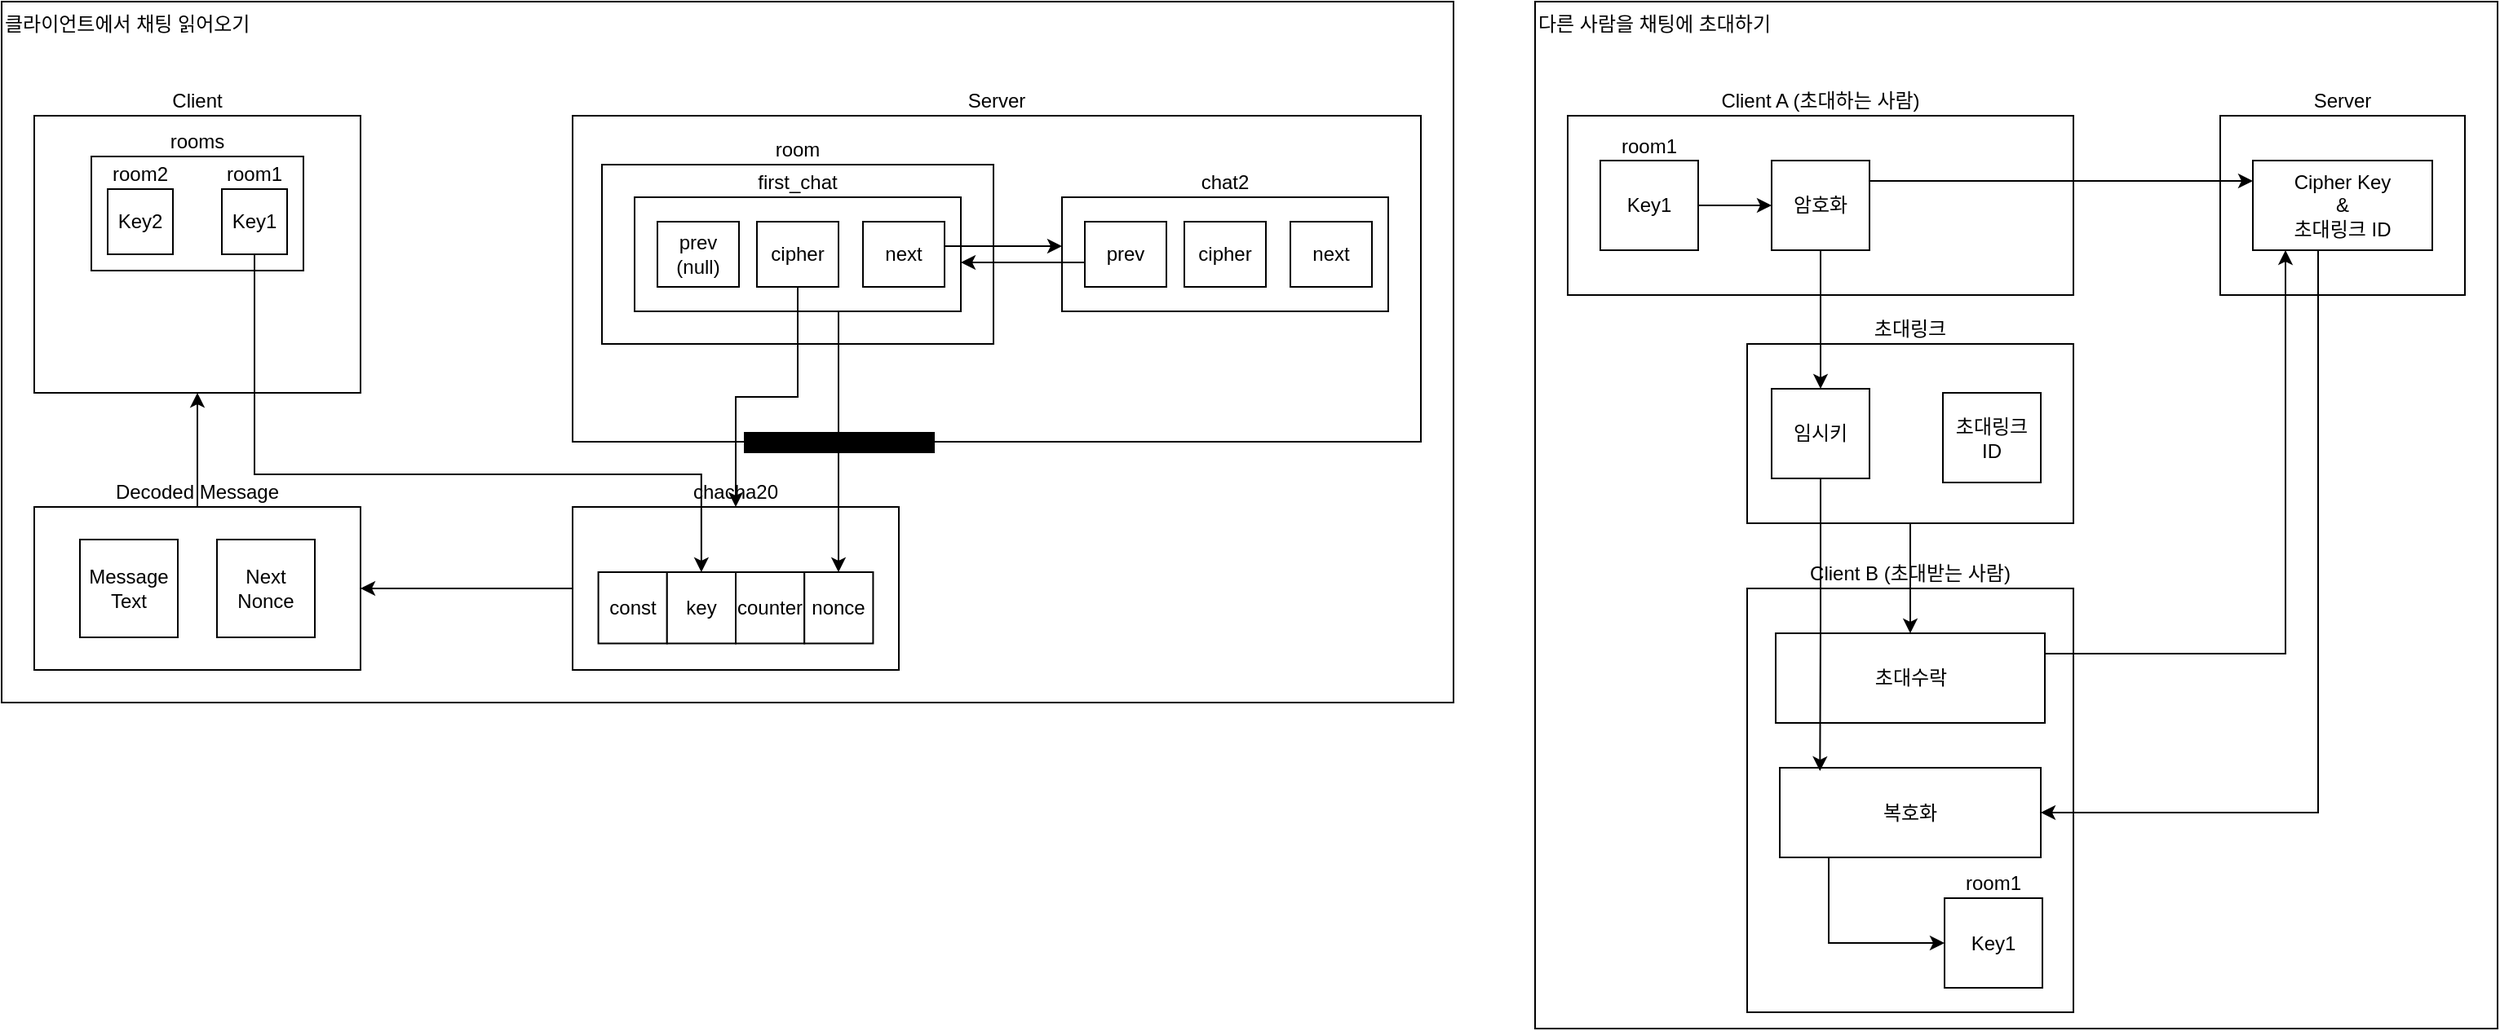 <mxfile version="28.0.7">
  <diagram name="페이지-1" id="Wfk9ajzT34edTJ_64Lct">
    <mxGraphModel dx="1603" dy="863" grid="1" gridSize="10" guides="1" tooltips="1" connect="1" arrows="1" fold="1" page="1" pageScale="1" pageWidth="827" pageHeight="1169" math="0" shadow="0">
      <root>
        <mxCell id="0" />
        <mxCell id="1" parent="0" />
        <mxCell id="JiJfD00R0jaPfundcabQ-58" value="다른 사람을 채팅에 초대하기" style="rounded=0;whiteSpace=wrap;html=1;align=left;labelPosition=center;verticalLabelPosition=middle;verticalAlign=top;" vertex="1" parent="1">
          <mxGeometry x="960" y="290" width="590" height="630" as="geometry" />
        </mxCell>
        <mxCell id="JiJfD00R0jaPfundcabQ-57" value="클라이언트에서 채팅 읽어오기" style="rounded=0;whiteSpace=wrap;html=1;align=left;labelPosition=center;verticalLabelPosition=middle;verticalAlign=top;" vertex="1" parent="1">
          <mxGeometry x="20" y="290" width="890" height="430" as="geometry" />
        </mxCell>
        <mxCell id="JiJfD00R0jaPfundcabQ-39" value="" style="group" vertex="1" connectable="0" parent="1">
          <mxGeometry x="40" y="540" width="200" height="160" as="geometry" />
        </mxCell>
        <mxCell id="JiJfD00R0jaPfundcabQ-16" value="Decoded Message" style="rounded=0;whiteSpace=wrap;html=1;labelPosition=center;verticalLabelPosition=top;align=center;verticalAlign=bottom;" vertex="1" parent="JiJfD00R0jaPfundcabQ-39">
          <mxGeometry y="60" width="200" height="100" as="geometry" />
        </mxCell>
        <mxCell id="JiJfD00R0jaPfundcabQ-17" value="Message&lt;div&gt;Text&lt;/div&gt;" style="rounded=0;whiteSpace=wrap;html=1;labelPosition=center;verticalLabelPosition=middle;align=center;verticalAlign=middle;" vertex="1" parent="JiJfD00R0jaPfundcabQ-39">
          <mxGeometry x="28" y="80" width="60" height="60" as="geometry" />
        </mxCell>
        <mxCell id="JiJfD00R0jaPfundcabQ-18" value="&lt;div&gt;Next&lt;/div&gt;Nonce" style="rounded=0;whiteSpace=wrap;html=1;labelPosition=center;verticalLabelPosition=middle;align=center;verticalAlign=middle;" vertex="1" parent="JiJfD00R0jaPfundcabQ-39">
          <mxGeometry x="112" y="80" width="60" height="60" as="geometry" />
        </mxCell>
        <mxCell id="JiJfD00R0jaPfundcabQ-2" value="Server" style="rounded=0;whiteSpace=wrap;html=1;labelPosition=center;verticalLabelPosition=top;align=center;verticalAlign=bottom;" vertex="1" parent="1">
          <mxGeometry x="370" y="360" width="520" height="200" as="geometry" />
        </mxCell>
        <mxCell id="JiJfD00R0jaPfundcabQ-33" value="" style="group" vertex="1" connectable="0" parent="1">
          <mxGeometry x="50" y="360" width="200" height="170" as="geometry" />
        </mxCell>
        <mxCell id="JiJfD00R0jaPfundcabQ-1" value="Client" style="rounded=0;whiteSpace=wrap;html=1;labelPosition=center;verticalLabelPosition=top;align=center;verticalAlign=bottom;" vertex="1" parent="JiJfD00R0jaPfundcabQ-33">
          <mxGeometry x="-10" width="200" height="170" as="geometry" />
        </mxCell>
        <mxCell id="JiJfD00R0jaPfundcabQ-30" value="" style="group" vertex="1" connectable="0" parent="JiJfD00R0jaPfundcabQ-33">
          <mxGeometry x="25" y="25" width="130" height="70" as="geometry" />
        </mxCell>
        <mxCell id="JiJfD00R0jaPfundcabQ-32" value="" style="group" vertex="1" connectable="0" parent="JiJfD00R0jaPfundcabQ-30">
          <mxGeometry width="130" height="70" as="geometry" />
        </mxCell>
        <mxCell id="JiJfD00R0jaPfundcabQ-5" value="rooms" style="rounded=0;whiteSpace=wrap;html=1;labelPosition=center;verticalLabelPosition=top;align=center;verticalAlign=bottom;" vertex="1" parent="JiJfD00R0jaPfundcabQ-32">
          <mxGeometry width="130" height="70" as="geometry" />
        </mxCell>
        <mxCell id="JiJfD00R0jaPfundcabQ-26" value="" style="group" vertex="1" connectable="0" parent="JiJfD00R0jaPfundcabQ-32">
          <mxGeometry x="80" y="20" width="40" height="40" as="geometry" />
        </mxCell>
        <mxCell id="JiJfD00R0jaPfundcabQ-6" value="room1" style="rounded=0;whiteSpace=wrap;html=1;labelPosition=center;verticalLabelPosition=top;align=center;verticalAlign=bottom;" vertex="1" parent="JiJfD00R0jaPfundcabQ-26">
          <mxGeometry width="40" height="40" as="geometry" />
        </mxCell>
        <mxCell id="JiJfD00R0jaPfundcabQ-9" value="Key1" style="text;html=1;align=center;verticalAlign=middle;whiteSpace=wrap;rounded=0;" vertex="1" parent="JiJfD00R0jaPfundcabQ-26">
          <mxGeometry width="40" height="40" as="geometry" />
        </mxCell>
        <mxCell id="JiJfD00R0jaPfundcabQ-27" value="" style="group" vertex="1" connectable="0" parent="JiJfD00R0jaPfundcabQ-32">
          <mxGeometry x="10" y="20" width="40" height="40" as="geometry" />
        </mxCell>
        <mxCell id="JiJfD00R0jaPfundcabQ-28" value="room2" style="rounded=0;whiteSpace=wrap;html=1;labelPosition=center;verticalLabelPosition=top;align=center;verticalAlign=bottom;" vertex="1" parent="JiJfD00R0jaPfundcabQ-27">
          <mxGeometry width="40" height="40" as="geometry" />
        </mxCell>
        <mxCell id="JiJfD00R0jaPfundcabQ-29" value="Key2" style="text;html=1;align=center;verticalAlign=middle;whiteSpace=wrap;rounded=0;" vertex="1" parent="JiJfD00R0jaPfundcabQ-27">
          <mxGeometry width="40" height="40" as="geometry" />
        </mxCell>
        <mxCell id="JiJfD00R0jaPfundcabQ-38" value="" style="group" vertex="1" connectable="0" parent="1">
          <mxGeometry x="388" y="390" width="240" height="160" as="geometry" />
        </mxCell>
        <mxCell id="JiJfD00R0jaPfundcabQ-3" value="room" style="rounded=0;whiteSpace=wrap;html=1;labelPosition=center;verticalLabelPosition=top;align=center;verticalAlign=bottom;" vertex="1" parent="JiJfD00R0jaPfundcabQ-38">
          <mxGeometry width="240" height="110" as="geometry" />
        </mxCell>
        <mxCell id="JiJfD00R0jaPfundcabQ-4" value="first_chat" style="rounded=0;whiteSpace=wrap;html=1;labelPosition=center;verticalLabelPosition=top;align=center;verticalAlign=bottom;" vertex="1" parent="JiJfD00R0jaPfundcabQ-38">
          <mxGeometry x="20" y="20" width="200" height="70" as="geometry" />
        </mxCell>
        <mxCell id="JiJfD00R0jaPfundcabQ-13" value="cipher" style="rounded=0;whiteSpace=wrap;html=1;labelPosition=center;verticalLabelPosition=middle;align=center;verticalAlign=middle;" vertex="1" parent="JiJfD00R0jaPfundcabQ-38">
          <mxGeometry x="95" y="35" width="50" height="40" as="geometry" />
        </mxCell>
        <mxCell id="JiJfD00R0jaPfundcabQ-14" value="next" style="rounded=0;whiteSpace=wrap;html=1;labelPosition=center;verticalLabelPosition=middle;align=center;verticalAlign=middle;" vertex="1" parent="JiJfD00R0jaPfundcabQ-38">
          <mxGeometry x="160" y="35" width="50" height="40" as="geometry" />
        </mxCell>
        <mxCell id="JiJfD00R0jaPfundcabQ-15" value="prev&lt;div&gt;(null)&lt;/div&gt;" style="rounded=0;whiteSpace=wrap;html=1;labelPosition=center;verticalLabelPosition=middle;align=center;verticalAlign=middle;" vertex="1" parent="JiJfD00R0jaPfundcabQ-38">
          <mxGeometry x="34" y="35" width="50" height="40" as="geometry" />
        </mxCell>
        <mxCell id="JiJfD00R0jaPfundcabQ-46" style="edgeStyle=orthogonalEdgeStyle;rounded=0;orthogonalLoop=1;jettySize=auto;html=1;entryX=0;entryY=0.5;entryDx=0;entryDy=0;" edge="1" parent="JiJfD00R0jaPfundcabQ-38">
          <mxGeometry relative="1" as="geometry">
            <mxPoint x="210" y="50" as="sourcePoint" />
            <mxPoint x="282" y="50" as="targetPoint" />
          </mxGeometry>
        </mxCell>
        <mxCell id="JiJfD00R0jaPfundcabQ-40" style="edgeStyle=orthogonalEdgeStyle;rounded=0;orthogonalLoop=1;jettySize=auto;html=1;" edge="1" parent="1" source="JiJfD00R0jaPfundcabQ-16" target="JiJfD00R0jaPfundcabQ-1">
          <mxGeometry relative="1" as="geometry" />
        </mxCell>
        <mxCell id="JiJfD00R0jaPfundcabQ-42" value="chat2" style="rounded=0;whiteSpace=wrap;html=1;labelPosition=center;verticalLabelPosition=top;align=center;verticalAlign=bottom;" vertex="1" parent="1">
          <mxGeometry x="670" y="410" width="200" height="70" as="geometry" />
        </mxCell>
        <mxCell id="JiJfD00R0jaPfundcabQ-43" value="cipher" style="rounded=0;whiteSpace=wrap;html=1;labelPosition=center;verticalLabelPosition=middle;align=center;verticalAlign=middle;" vertex="1" parent="1">
          <mxGeometry x="745" y="425" width="50" height="40" as="geometry" />
        </mxCell>
        <mxCell id="JiJfD00R0jaPfundcabQ-47" style="edgeStyle=orthogonalEdgeStyle;rounded=0;orthogonalLoop=1;jettySize=auto;html=1;" edge="1" parent="1">
          <mxGeometry relative="1" as="geometry">
            <mxPoint x="684" y="450" as="sourcePoint" />
            <mxPoint x="608" y="450" as="targetPoint" />
          </mxGeometry>
        </mxCell>
        <mxCell id="JiJfD00R0jaPfundcabQ-44" value="prev" style="rounded=0;whiteSpace=wrap;html=1;labelPosition=center;verticalLabelPosition=middle;align=center;verticalAlign=middle;" vertex="1" parent="1">
          <mxGeometry x="684" y="425" width="50" height="40" as="geometry" />
        </mxCell>
        <mxCell id="JiJfD00R0jaPfundcabQ-45" value="next" style="rounded=0;whiteSpace=wrap;html=1;labelPosition=center;verticalLabelPosition=middle;align=center;verticalAlign=middle;" vertex="1" parent="1">
          <mxGeometry x="810" y="425" width="50" height="40" as="geometry" />
        </mxCell>
        <mxCell id="JiJfD00R0jaPfundcabQ-49" value="" style="group" vertex="1" connectable="0" parent="1">
          <mxGeometry x="370" y="600" width="200" height="100" as="geometry" />
        </mxCell>
        <mxCell id="JiJfD00R0jaPfundcabQ-20" value="chacha20" style="rounded=0;whiteSpace=wrap;html=1;labelPosition=center;verticalLabelPosition=top;align=center;verticalAlign=bottom;" vertex="1" parent="JiJfD00R0jaPfundcabQ-49">
          <mxGeometry width="200" height="100" as="geometry" />
        </mxCell>
        <mxCell id="JiJfD00R0jaPfundcabQ-34" value="" style="group" vertex="1" connectable="0" parent="JiJfD00R0jaPfundcabQ-49">
          <mxGeometry x="15.789" y="39.997" width="168.421" height="43.75" as="geometry" />
        </mxCell>
        <mxCell id="JiJfD00R0jaPfundcabQ-21" value="const" style="rounded=0;whiteSpace=wrap;html=1;labelPosition=center;verticalLabelPosition=middle;align=center;verticalAlign=middle;" vertex="1" parent="JiJfD00R0jaPfundcabQ-34">
          <mxGeometry width="42.105" height="43.75" as="geometry" />
        </mxCell>
        <mxCell id="JiJfD00R0jaPfundcabQ-22" value="key" style="rounded=0;whiteSpace=wrap;html=1;labelPosition=center;verticalLabelPosition=middle;align=center;verticalAlign=middle;" vertex="1" parent="JiJfD00R0jaPfundcabQ-34">
          <mxGeometry x="42.105" width="42.105" height="43.75" as="geometry" />
        </mxCell>
        <mxCell id="JiJfD00R0jaPfundcabQ-23" value="counter" style="rounded=0;whiteSpace=wrap;html=1;labelPosition=center;verticalLabelPosition=middle;align=center;verticalAlign=middle;" vertex="1" parent="JiJfD00R0jaPfundcabQ-34">
          <mxGeometry x="84.211" width="42.105" height="43.75" as="geometry" />
        </mxCell>
        <mxCell id="JiJfD00R0jaPfundcabQ-24" value="nonce" style="rounded=0;whiteSpace=wrap;html=1;labelPosition=center;verticalLabelPosition=middle;align=center;verticalAlign=middle;" vertex="1" parent="JiJfD00R0jaPfundcabQ-34">
          <mxGeometry x="126.316" width="42.105" height="43.75" as="geometry" />
        </mxCell>
        <mxCell id="JiJfD00R0jaPfundcabQ-52" style="edgeStyle=orthogonalEdgeStyle;rounded=0;orthogonalLoop=1;jettySize=auto;html=1;entryX=0.5;entryY=0;entryDx=0;entryDy=0;" edge="1" parent="1" source="JiJfD00R0jaPfundcabQ-13" target="JiJfD00R0jaPfundcabQ-20">
          <mxGeometry relative="1" as="geometry" />
        </mxCell>
        <mxCell id="JiJfD00R0jaPfundcabQ-53" style="edgeStyle=orthogonalEdgeStyle;rounded=0;orthogonalLoop=1;jettySize=auto;html=1;" edge="1" parent="1" source="JiJfD00R0jaPfundcabQ-20" target="JiJfD00R0jaPfundcabQ-16">
          <mxGeometry relative="1" as="geometry" />
        </mxCell>
        <mxCell id="JiJfD00R0jaPfundcabQ-54" style="edgeStyle=orthogonalEdgeStyle;rounded=0;orthogonalLoop=1;jettySize=auto;html=1;entryX=0.5;entryY=0;entryDx=0;entryDy=0;" edge="1" parent="1" source="JiJfD00R0jaPfundcabQ-9" target="JiJfD00R0jaPfundcabQ-22">
          <mxGeometry relative="1" as="geometry">
            <Array as="points">
              <mxPoint x="175" y="580" />
              <mxPoint x="449" y="580" />
            </Array>
          </mxGeometry>
        </mxCell>
        <mxCell id="JiJfD00R0jaPfundcabQ-55" value="&lt;span&gt;first_chat: default nonce&lt;/span&gt;" style="edgeStyle=orthogonalEdgeStyle;rounded=0;orthogonalLoop=1;jettySize=auto;html=1;align=center;labelBackgroundColor=light-dark(#000000,#FFFF00);labelBorderColor=none;fontColor=light-dark(#000000,#000000);labelPosition=center;verticalLabelPosition=middle;verticalAlign=middle;" edge="1" parent="1" source="JiJfD00R0jaPfundcabQ-4" target="JiJfD00R0jaPfundcabQ-24">
          <mxGeometry relative="1" as="geometry">
            <Array as="points">
              <mxPoint x="533" y="510" />
              <mxPoint x="533" y="510" />
            </Array>
          </mxGeometry>
        </mxCell>
        <mxCell id="JiJfD00R0jaPfundcabQ-60" value="Client A (초대하는 사람)" style="rounded=0;whiteSpace=wrap;html=1;labelPosition=center;verticalLabelPosition=top;align=center;verticalAlign=bottom;" vertex="1" parent="1">
          <mxGeometry x="980" y="360" width="310" height="110" as="geometry" />
        </mxCell>
        <mxCell id="JiJfD00R0jaPfundcabQ-74" value="" style="group" vertex="1" connectable="0" parent="1">
          <mxGeometry x="1000" y="387.5" width="60" height="55" as="geometry" />
        </mxCell>
        <mxCell id="JiJfD00R0jaPfundcabQ-72" value="room1" style="rounded=0;whiteSpace=wrap;html=1;labelPosition=center;verticalLabelPosition=top;align=center;verticalAlign=bottom;" vertex="1" parent="JiJfD00R0jaPfundcabQ-74">
          <mxGeometry width="60" height="55" as="geometry" />
        </mxCell>
        <mxCell id="JiJfD00R0jaPfundcabQ-73" value="Key1" style="text;html=1;align=center;verticalAlign=middle;whiteSpace=wrap;rounded=0;" vertex="1" parent="JiJfD00R0jaPfundcabQ-74">
          <mxGeometry width="60" height="55" as="geometry" />
        </mxCell>
        <mxCell id="JiJfD00R0jaPfundcabQ-76" value="Client B (초대받는 사람)" style="rounded=0;whiteSpace=wrap;html=1;labelPosition=center;verticalLabelPosition=top;align=center;verticalAlign=bottom;" vertex="1" parent="1">
          <mxGeometry x="1090" y="650" width="200" height="260" as="geometry" />
        </mxCell>
        <mxCell id="JiJfD00R0jaPfundcabQ-80" value="Server" style="rounded=0;whiteSpace=wrap;html=1;labelPosition=center;verticalLabelPosition=top;align=center;verticalAlign=bottom;" vertex="1" parent="1">
          <mxGeometry x="1380" y="360" width="150" height="110" as="geometry" />
        </mxCell>
        <mxCell id="JiJfD00R0jaPfundcabQ-104" style="edgeStyle=orthogonalEdgeStyle;rounded=0;orthogonalLoop=1;jettySize=auto;html=1;entryX=1;entryY=0.5;entryDx=0;entryDy=0;" edge="1" parent="1" source="JiJfD00R0jaPfundcabQ-81" target="JiJfD00R0jaPfundcabQ-102">
          <mxGeometry relative="1" as="geometry">
            <Array as="points">
              <mxPoint x="1440" y="787" />
            </Array>
          </mxGeometry>
        </mxCell>
        <mxCell id="JiJfD00R0jaPfundcabQ-81" value="Cipher Key&lt;div&gt;&amp;amp;&lt;/div&gt;&lt;div&gt;초대링크 ID&lt;/div&gt;" style="rounded=0;whiteSpace=wrap;html=1;" vertex="1" parent="1">
          <mxGeometry x="1400" y="387.5" width="110" height="55" as="geometry" />
        </mxCell>
        <mxCell id="JiJfD00R0jaPfundcabQ-86" style="edgeStyle=orthogonalEdgeStyle;rounded=0;orthogonalLoop=1;jettySize=auto;html=1;" edge="1" parent="1" source="JiJfD00R0jaPfundcabQ-84">
          <mxGeometry relative="1" as="geometry">
            <mxPoint x="1400" y="400" as="targetPoint" />
            <Array as="points">
              <mxPoint x="1400" y="400" />
            </Array>
          </mxGeometry>
        </mxCell>
        <mxCell id="JiJfD00R0jaPfundcabQ-84" value="암호화" style="rounded=0;whiteSpace=wrap;html=1;" vertex="1" parent="1">
          <mxGeometry x="1105" y="387.5" width="60" height="55" as="geometry" />
        </mxCell>
        <mxCell id="JiJfD00R0jaPfundcabQ-85" style="edgeStyle=orthogonalEdgeStyle;rounded=0;orthogonalLoop=1;jettySize=auto;html=1;entryX=0;entryY=0.5;entryDx=0;entryDy=0;" edge="1" parent="1" source="JiJfD00R0jaPfundcabQ-73" target="JiJfD00R0jaPfundcabQ-84">
          <mxGeometry relative="1" as="geometry" />
        </mxCell>
        <mxCell id="JiJfD00R0jaPfundcabQ-98" style="edgeStyle=orthogonalEdgeStyle;rounded=0;orthogonalLoop=1;jettySize=auto;html=1;" edge="1" parent="1" source="JiJfD00R0jaPfundcabQ-88" target="JiJfD00R0jaPfundcabQ-97">
          <mxGeometry relative="1" as="geometry" />
        </mxCell>
        <mxCell id="JiJfD00R0jaPfundcabQ-88" value="초대링크" style="rounded=0;whiteSpace=wrap;html=1;labelPosition=center;verticalLabelPosition=top;align=center;verticalAlign=bottom;" vertex="1" parent="1">
          <mxGeometry x="1090" y="500" width="200" height="110" as="geometry" />
        </mxCell>
        <mxCell id="JiJfD00R0jaPfundcabQ-90" value="임시키" style="rounded=0;whiteSpace=wrap;html=1;" vertex="1" parent="1">
          <mxGeometry x="1105" y="527.5" width="60" height="55" as="geometry" />
        </mxCell>
        <mxCell id="JiJfD00R0jaPfundcabQ-91" style="edgeStyle=orthogonalEdgeStyle;rounded=0;orthogonalLoop=1;jettySize=auto;html=1;entryX=0.5;entryY=0;entryDx=0;entryDy=0;" edge="1" parent="1" source="JiJfD00R0jaPfundcabQ-84" target="JiJfD00R0jaPfundcabQ-90">
          <mxGeometry relative="1" as="geometry" />
        </mxCell>
        <mxCell id="JiJfD00R0jaPfundcabQ-94" value="초대링크&lt;div&gt;ID&lt;/div&gt;" style="rounded=0;whiteSpace=wrap;html=1;" vertex="1" parent="1">
          <mxGeometry x="1210" y="530" width="60" height="55" as="geometry" />
        </mxCell>
        <mxCell id="JiJfD00R0jaPfundcabQ-100" style="edgeStyle=orthogonalEdgeStyle;rounded=0;orthogonalLoop=1;jettySize=auto;html=1;" edge="1" parent="1" source="JiJfD00R0jaPfundcabQ-97" target="JiJfD00R0jaPfundcabQ-81">
          <mxGeometry relative="1" as="geometry">
            <Array as="points">
              <mxPoint x="1420" y="690" />
            </Array>
          </mxGeometry>
        </mxCell>
        <mxCell id="JiJfD00R0jaPfundcabQ-97" value="초대수락" style="rounded=0;whiteSpace=wrap;html=1;" vertex="1" parent="1">
          <mxGeometry x="1107.5" y="677.5" width="165" height="55" as="geometry" />
        </mxCell>
        <mxCell id="JiJfD00R0jaPfundcabQ-109" style="edgeStyle=orthogonalEdgeStyle;rounded=0;orthogonalLoop=1;jettySize=auto;html=1;entryX=0;entryY=0.5;entryDx=0;entryDy=0;" edge="1" parent="1" source="JiJfD00R0jaPfundcabQ-102" target="JiJfD00R0jaPfundcabQ-108">
          <mxGeometry relative="1" as="geometry">
            <Array as="points">
              <mxPoint x="1140" y="867" />
            </Array>
          </mxGeometry>
        </mxCell>
        <mxCell id="JiJfD00R0jaPfundcabQ-102" value="복호화" style="rounded=0;whiteSpace=wrap;html=1;" vertex="1" parent="1">
          <mxGeometry x="1110" y="760" width="160" height="55" as="geometry" />
        </mxCell>
        <mxCell id="JiJfD00R0jaPfundcabQ-103" style="edgeStyle=orthogonalEdgeStyle;rounded=0;orthogonalLoop=1;jettySize=auto;html=1;entryX=0.154;entryY=0.037;entryDx=0;entryDy=0;entryPerimeter=0;" edge="1" parent="1" source="JiJfD00R0jaPfundcabQ-90" target="JiJfD00R0jaPfundcabQ-102">
          <mxGeometry relative="1" as="geometry" />
        </mxCell>
        <mxCell id="JiJfD00R0jaPfundcabQ-106" value="" style="group" vertex="1" connectable="0" parent="1">
          <mxGeometry x="1211" y="840" width="60" height="55" as="geometry" />
        </mxCell>
        <mxCell id="JiJfD00R0jaPfundcabQ-107" value="room1" style="rounded=0;whiteSpace=wrap;html=1;labelPosition=center;verticalLabelPosition=top;align=center;verticalAlign=bottom;" vertex="1" parent="JiJfD00R0jaPfundcabQ-106">
          <mxGeometry width="60" height="55" as="geometry" />
        </mxCell>
        <mxCell id="JiJfD00R0jaPfundcabQ-108" value="Key1" style="text;html=1;align=center;verticalAlign=middle;whiteSpace=wrap;rounded=0;" vertex="1" parent="JiJfD00R0jaPfundcabQ-106">
          <mxGeometry width="60" height="55" as="geometry" />
        </mxCell>
      </root>
    </mxGraphModel>
  </diagram>
</mxfile>
